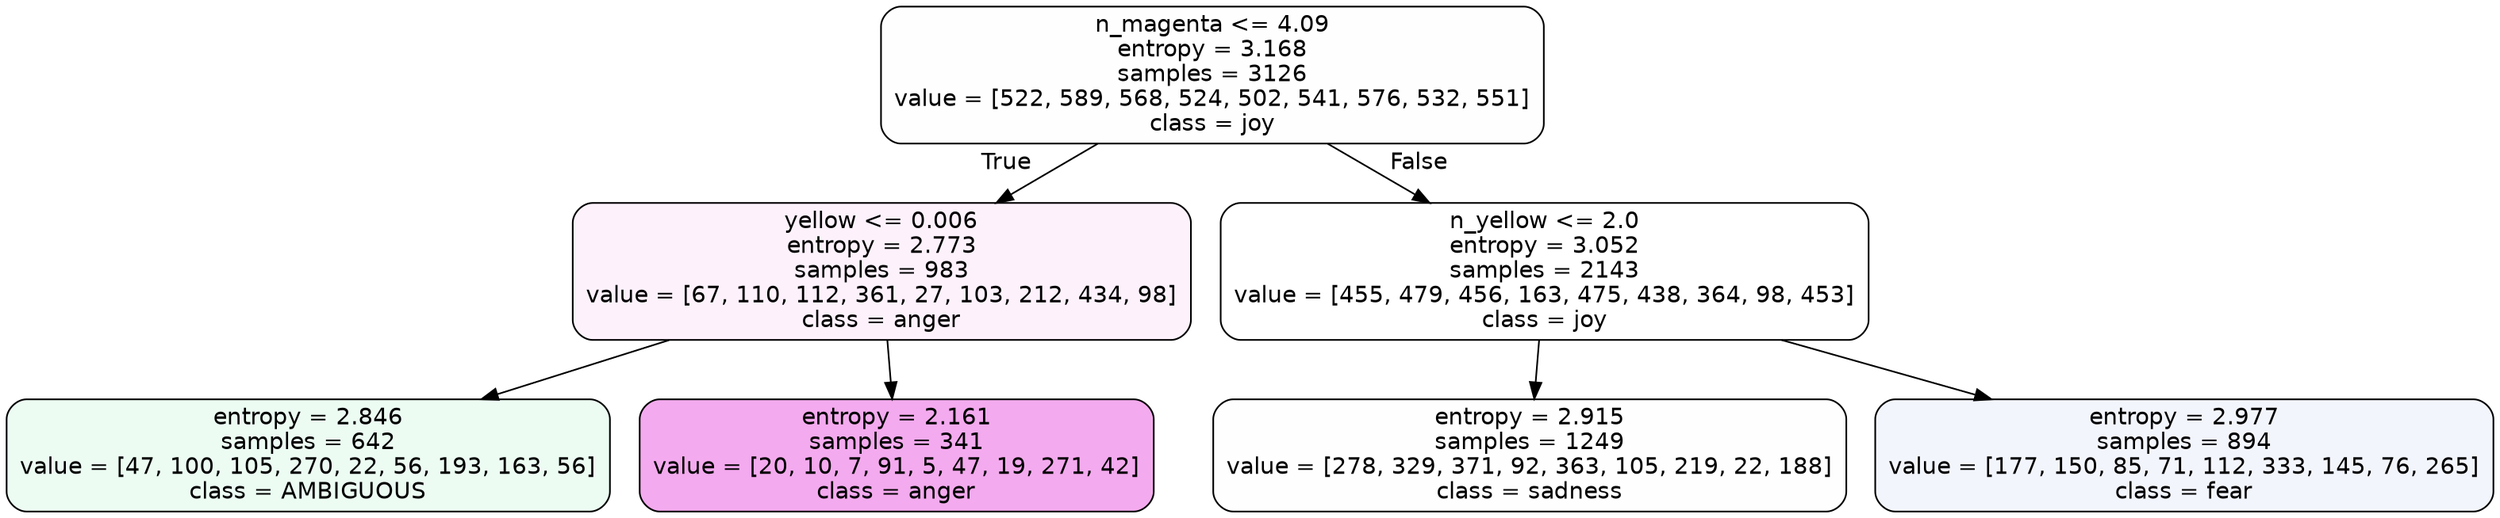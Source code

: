 digraph Tree {
node [shape=box, style="filled, rounded", color="black", fontname=helvetica] ;
edge [fontname=helvetica] ;
0 [label="n_magenta <= 4.09\nentropy = 3.168\nsamples = 3126\nvalue = [522, 589, 568, 524, 502, 541, 576, 532, 551]\nclass = joy", fillcolor="#d7e53901"] ;
1 [label="yellow <= 0.006\nentropy = 2.773\nsamples = 983\nvalue = [67, 110, 112, 361, 27, 103, 212, 434, 98]\nclass = anger", fillcolor="#e539d710"] ;
0 -> 1 [labeldistance=2.5, labelangle=45, headlabel="True"] ;
2 [label="entropy = 2.846\nsamples = 642\nvalue = [47, 100, 105, 270, 22, 56, 193, 163, 56]\nclass = AMBIGUOUS", fillcolor="#39e58118"] ;
1 -> 2 ;
3 [label="entropy = 2.161\nsamples = 341\nvalue = [20, 10, 7, 91, 5, 47, 19, 271, 42]\nclass = anger", fillcolor="#e539d76d"] ;
1 -> 3 ;
4 [label="n_yellow <= 2.0\nentropy = 3.052\nsamples = 2143\nvalue = [455, 479, 456, 163, 475, 438, 364, 98, 453]\nclass = joy", fillcolor="#d7e53900"] ;
0 -> 4 [labeldistance=2.5, labelangle=-45, headlabel="False"] ;
5 [label="entropy = 2.915\nsamples = 1249\nvalue = [278, 329, 371, 92, 363, 105, 219, 22, 188]\nclass = sadness", fillcolor="#64e53901"] ;
4 -> 5 ;
6 [label="entropy = 2.977\nsamples = 894\nvalue = [177, 150, 85, 71, 112, 333, 145, 76, 265]\nclass = fear", fillcolor="#3964e50f"] ;
4 -> 6 ;
}
